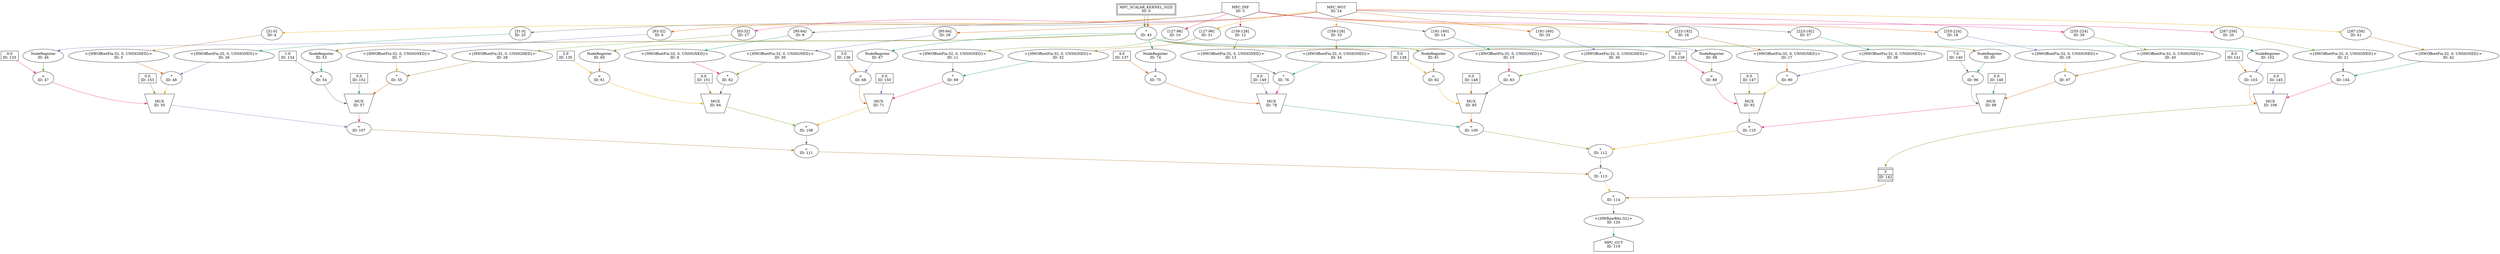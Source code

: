 digraph MultiPumpedConvolveKernel_final{
	NodeConstantRawBits133 [shape=box, label="0.0\nID: 133"];
	NodeInputMappedReg0 [shape=box, peripheries=2, label="MPC_SCALAR_KERNEL_SIZE\nID: 0"];
	NodeMul43 [label="*\nID: 43"];
	NodeRegister46 [label="NodeRegister\nID: 46"];
	NodeLt47 [label="<\nID: 47"];
	NodeConstantRawBits153 [shape=box, label="0.0\nID: 153"];
	NodeInput3 [shape=invhouse, label="MPC_INP\nID: 3"];
	NodeSlice4 [label="[31:0]\nID: 4"];
	NodeReinterpret5 [label="<{HWOffsetFix:32, 0, UNSIGNED}>\nID: 5"];
	NodeInput24 [shape=invhouse, label="MPC_WGT\nID: 24"];
	NodeSlice25 [label="[31:0]\nID: 25"];
	NodeReinterpret26 [label="<{HWOffsetFix:32, 0, UNSIGNED}>\nID: 26"];
	NodeMul48 [label="*\nID: 48"];
	NodeMux50 [shape=invtrapezium, label="MUX\nID: 50", height=0.5];
	NodeConstantRawBits134 [shape=box, label="1.0\nID: 134"];
	NodeRegister53 [label="NodeRegister\nID: 53"];
	NodeLt54 [label="<\nID: 54"];
	NodeConstantRawBits152 [shape=box, label="0.0\nID: 152"];
	NodeSlice6 [label="[63:32]\nID: 6"];
	NodeReinterpret7 [label="<{HWOffsetFix:32, 0, UNSIGNED}>\nID: 7"];
	NodeSlice27 [label="[63:32]\nID: 27"];
	NodeReinterpret28 [label="<{HWOffsetFix:32, 0, UNSIGNED}>\nID: 28"];
	NodeMul55 [label="*\nID: 55"];
	NodeMux57 [shape=invtrapezium, label="MUX\nID: 57", height=0.5];
	NodeAdd107 [label="+\nID: 107"];
	NodeConstantRawBits135 [shape=box, label="2.0\nID: 135"];
	NodeRegister60 [label="NodeRegister\nID: 60"];
	NodeLt61 [label="<\nID: 61"];
	NodeConstantRawBits151 [shape=box, label="0.0\nID: 151"];
	NodeSlice8 [label="[95:64]\nID: 8"];
	NodeReinterpret9 [label="<{HWOffsetFix:32, 0, UNSIGNED}>\nID: 9"];
	NodeSlice29 [label="[95:64]\nID: 29"];
	NodeReinterpret30 [label="<{HWOffsetFix:32, 0, UNSIGNED}>\nID: 30"];
	NodeMul62 [label="*\nID: 62"];
	NodeMux64 [shape=invtrapezium, label="MUX\nID: 64", height=0.5];
	NodeConstantRawBits136 [shape=box, label="3.0\nID: 136"];
	NodeRegister67 [label="NodeRegister\nID: 67"];
	NodeLt68 [label="<\nID: 68"];
	NodeConstantRawBits150 [shape=box, label="0.0\nID: 150"];
	NodeSlice10 [label="[127:96]\nID: 10"];
	NodeReinterpret11 [label="<{HWOffsetFix:32, 0, UNSIGNED}>\nID: 11"];
	NodeSlice31 [label="[127:96]\nID: 31"];
	NodeReinterpret32 [label="<{HWOffsetFix:32, 0, UNSIGNED}>\nID: 32"];
	NodeMul69 [label="*\nID: 69"];
	NodeMux71 [shape=invtrapezium, label="MUX\nID: 71", height=0.5];
	NodeAdd108 [label="+\nID: 108"];
	NodeAdd111 [label="+\nID: 111"];
	NodeConstantRawBits137 [shape=box, label="4.0\nID: 137"];
	NodeRegister74 [label="NodeRegister\nID: 74"];
	NodeLt75 [label="<\nID: 75"];
	NodeConstantRawBits149 [shape=box, label="0.0\nID: 149"];
	NodeSlice12 [label="[159:128]\nID: 12"];
	NodeReinterpret13 [label="<{HWOffsetFix:32, 0, UNSIGNED}>\nID: 13"];
	NodeSlice33 [label="[159:128]\nID: 33"];
	NodeReinterpret34 [label="<{HWOffsetFix:32, 0, UNSIGNED}>\nID: 34"];
	NodeMul76 [label="*\nID: 76"];
	NodeMux78 [shape=invtrapezium, label="MUX\nID: 78", height=0.5];
	NodeConstantRawBits138 [shape=box, label="5.0\nID: 138"];
	NodeRegister81 [label="NodeRegister\nID: 81"];
	NodeLt82 [label="<\nID: 82"];
	NodeConstantRawBits148 [shape=box, label="0.0\nID: 148"];
	NodeSlice14 [label="[191:160]\nID: 14"];
	NodeReinterpret15 [label="<{HWOffsetFix:32, 0, UNSIGNED}>\nID: 15"];
	NodeSlice35 [label="[191:160]\nID: 35"];
	NodeReinterpret36 [label="<{HWOffsetFix:32, 0, UNSIGNED}>\nID: 36"];
	NodeMul83 [label="*\nID: 83"];
	NodeMux85 [shape=invtrapezium, label="MUX\nID: 85", height=0.5];
	NodeAdd109 [label="+\nID: 109"];
	NodeConstantRawBits139 [shape=box, label="6.0\nID: 139"];
	NodeRegister88 [label="NodeRegister\nID: 88"];
	NodeLt89 [label="<\nID: 89"];
	NodeConstantRawBits147 [shape=box, label="0.0\nID: 147"];
	NodeSlice16 [label="[223:192]\nID: 16"];
	NodeReinterpret17 [label="<{HWOffsetFix:32, 0, UNSIGNED}>\nID: 17"];
	NodeSlice37 [label="[223:192]\nID: 37"];
	NodeReinterpret38 [label="<{HWOffsetFix:32, 0, UNSIGNED}>\nID: 38"];
	NodeMul90 [label="*\nID: 90"];
	NodeMux92 [shape=invtrapezium, label="MUX\nID: 92", height=0.5];
	NodeConstantRawBits140 [shape=box, label="7.0\nID: 140"];
	NodeRegister95 [label="NodeRegister\nID: 95"];
	NodeLt96 [label="<\nID: 96"];
	NodeConstantRawBits146 [shape=box, label="0.0\nID: 146"];
	NodeSlice18 [label="[255:224]\nID: 18"];
	NodeReinterpret19 [label="<{HWOffsetFix:32, 0, UNSIGNED}>\nID: 19"];
	NodeSlice39 [label="[255:224]\nID: 39"];
	NodeReinterpret40 [label="<{HWOffsetFix:32, 0, UNSIGNED}>\nID: 40"];
	NodeMul97 [label="*\nID: 97"];
	NodeMux99 [shape=invtrapezium, label="MUX\nID: 99", height=0.5];
	NodeAdd110 [label="+\nID: 110"];
	NodeAdd112 [label="+\nID: 112"];
	NodeAdd113 [label="+\nID: 113"];
	NodeConstantRawBits141 [shape=box, label="8.0\nID: 141"];
	NodeRegister102 [label="NodeRegister\nID: 102"];
	NodeLt103 [label="<\nID: 103"];
	NodeConstantRawBits145 [shape=box, label="0.0\nID: 145"];
	NodeSlice20 [label="[287:256]\nID: 20"];
	NodeReinterpret21 [label="<{HWOffsetFix:32, 0, UNSIGNED}>\nID: 21"];
	NodeSlice41 [label="[287:256]\nID: 41"];
	NodeReinterpret42 [label="<{HWOffsetFix:32, 0, UNSIGNED}>\nID: 42"];
	NodeMul104 [label="*\nID: 104"];
	NodeMux106 [shape=invtrapezium, label="MUX\nID: 106", height=0.5];
	NodeFIFO142 [shape=plaintext, label=<<TABLE BORDER="0" CELLSPACING="0" CELLBORDER="1"> <TR><TD></TD></TR><TR><TD>3</TD></TR><TR><TD>ID: 142</TD></TR> <TR><TD></TD></TR> </TABLE>>];
	NodeAdd114 [label="+\nID: 114"];
	NodeReinterpret120 [label="<{HWRawBits:32}>\nID: 120"];
	NodeOutput119 [shape=house, label="MPC_OUT\nID: 119"];
	NodeInputMappedReg0 -> NodeMul43[color="/dark28/1" photon_data="EDGE,SrcNode:0,SrcNodePort:MPC_SCALAR_KERNEL_SIZE"];
	NodeInputMappedReg0 -> NodeMul43[color="/dark28/2" photon_data="EDGE,SrcNode:0,SrcNodePort:MPC_SCALAR_KERNEL_SIZE"];
	NodeMul43 -> NodeRegister46[color="/dark28/3" photon_data="EDGE,SrcNode:43,SrcNodePort:result"];
	NodeConstantRawBits133 -> NodeLt47[color="/dark28/4" photon_data="EDGE,SrcNode:133,SrcNodePort:value"];
	NodeRegister46 -> NodeLt47[color="/dark28/5" photon_data="EDGE,SrcNode:46,SrcNodePort:output"];
	NodeInput3 -> NodeSlice4[color="/dark28/6" photon_data="EDGE,SrcNode:3,SrcNodePort:data"];
	NodeSlice4 -> NodeReinterpret5[color="/dark28/7" photon_data="EDGE,SrcNode:4,SrcNodePort:result"];
	NodeInput24 -> NodeSlice25[color="/dark28/8" photon_data="EDGE,SrcNode:24,SrcNodePort:data"];
	NodeSlice25 -> NodeReinterpret26[color="/dark28/1" photon_data="EDGE,SrcNode:25,SrcNodePort:result"];
	NodeReinterpret5 -> NodeMul48[color="/dark28/2" photon_data="EDGE,SrcNode:5,SrcNodePort:output"];
	NodeReinterpret26 -> NodeMul48[color="/dark28/3" photon_data="EDGE,SrcNode:26,SrcNodePort:output"];
	NodeLt47 -> NodeMux50[headport="w" color="/dark28/4" photon_data="EDGE,SrcNode:47,SrcNodePort:result"];
	NodeConstantRawBits153 -> NodeMux50[color="/dark28/5" photon_data="EDGE,SrcNode:153,SrcNodePort:value"];
	NodeMul48 -> NodeMux50[color="/dark28/6" photon_data="EDGE,SrcNode:48,SrcNodePort:result"];
	NodeMul43 -> NodeRegister53[color="/dark28/7" photon_data="EDGE,SrcNode:43,SrcNodePort:result"];
	NodeConstantRawBits134 -> NodeLt54[color="/dark28/8" photon_data="EDGE,SrcNode:134,SrcNodePort:value"];
	NodeRegister53 -> NodeLt54[color="/dark28/1" photon_data="EDGE,SrcNode:53,SrcNodePort:output"];
	NodeInput3 -> NodeSlice6[color="/dark28/2" photon_data="EDGE,SrcNode:3,SrcNodePort:data"];
	NodeSlice6 -> NodeReinterpret7[color="/dark28/3" photon_data="EDGE,SrcNode:6,SrcNodePort:result"];
	NodeInput24 -> NodeSlice27[color="/dark28/4" photon_data="EDGE,SrcNode:24,SrcNodePort:data"];
	NodeSlice27 -> NodeReinterpret28[color="/dark28/5" photon_data="EDGE,SrcNode:27,SrcNodePort:result"];
	NodeReinterpret7 -> NodeMul55[color="/dark28/6" photon_data="EDGE,SrcNode:7,SrcNodePort:output"];
	NodeReinterpret28 -> NodeMul55[color="/dark28/7" photon_data="EDGE,SrcNode:28,SrcNodePort:output"];
	NodeLt54 -> NodeMux57[headport="w" color="/dark28/8" photon_data="EDGE,SrcNode:54,SrcNodePort:result"];
	NodeConstantRawBits152 -> NodeMux57[color="/dark28/1" photon_data="EDGE,SrcNode:152,SrcNodePort:value"];
	NodeMul55 -> NodeMux57[color="/dark28/2" photon_data="EDGE,SrcNode:55,SrcNodePort:result"];
	NodeMux50 -> NodeAdd107[color="/dark28/3" photon_data="EDGE,SrcNode:50,SrcNodePort:result"];
	NodeMux57 -> NodeAdd107[color="/dark28/4" photon_data="EDGE,SrcNode:57,SrcNodePort:result"];
	NodeMul43 -> NodeRegister60[color="/dark28/5" photon_data="EDGE,SrcNode:43,SrcNodePort:result"];
	NodeConstantRawBits135 -> NodeLt61[color="/dark28/6" photon_data="EDGE,SrcNode:135,SrcNodePort:value"];
	NodeRegister60 -> NodeLt61[color="/dark28/7" photon_data="EDGE,SrcNode:60,SrcNodePort:output"];
	NodeInput3 -> NodeSlice8[color="/dark28/8" photon_data="EDGE,SrcNode:3,SrcNodePort:data"];
	NodeSlice8 -> NodeReinterpret9[color="/dark28/1" photon_data="EDGE,SrcNode:8,SrcNodePort:result"];
	NodeInput24 -> NodeSlice29[color="/dark28/2" photon_data="EDGE,SrcNode:24,SrcNodePort:data"];
	NodeSlice29 -> NodeReinterpret30[color="/dark28/3" photon_data="EDGE,SrcNode:29,SrcNodePort:result"];
	NodeReinterpret9 -> NodeMul62[color="/dark28/4" photon_data="EDGE,SrcNode:9,SrcNodePort:output"];
	NodeReinterpret30 -> NodeMul62[color="/dark28/5" photon_data="EDGE,SrcNode:30,SrcNodePort:output"];
	NodeLt61 -> NodeMux64[headport="w" color="/dark28/6" photon_data="EDGE,SrcNode:61,SrcNodePort:result"];
	NodeConstantRawBits151 -> NodeMux64[color="/dark28/7" photon_data="EDGE,SrcNode:151,SrcNodePort:value"];
	NodeMul62 -> NodeMux64[color="/dark28/8" photon_data="EDGE,SrcNode:62,SrcNodePort:result"];
	NodeMul43 -> NodeRegister67[color="/dark28/1" photon_data="EDGE,SrcNode:43,SrcNodePort:result"];
	NodeConstantRawBits136 -> NodeLt68[color="/dark28/2" photon_data="EDGE,SrcNode:136,SrcNodePort:value"];
	NodeRegister67 -> NodeLt68[color="/dark28/3" photon_data="EDGE,SrcNode:67,SrcNodePort:output"];
	NodeInput3 -> NodeSlice10[color="/dark28/4" photon_data="EDGE,SrcNode:3,SrcNodePort:data"];
	NodeSlice10 -> NodeReinterpret11[color="/dark28/5" photon_data="EDGE,SrcNode:10,SrcNodePort:result"];
	NodeInput24 -> NodeSlice31[color="/dark28/6" photon_data="EDGE,SrcNode:24,SrcNodePort:data"];
	NodeSlice31 -> NodeReinterpret32[color="/dark28/7" photon_data="EDGE,SrcNode:31,SrcNodePort:result"];
	NodeReinterpret11 -> NodeMul69[color="/dark28/8" photon_data="EDGE,SrcNode:11,SrcNodePort:output"];
	NodeReinterpret32 -> NodeMul69[color="/dark28/1" photon_data="EDGE,SrcNode:32,SrcNodePort:output"];
	NodeLt68 -> NodeMux71[headport="w" color="/dark28/2" photon_data="EDGE,SrcNode:68,SrcNodePort:result"];
	NodeConstantRawBits150 -> NodeMux71[color="/dark28/3" photon_data="EDGE,SrcNode:150,SrcNodePort:value"];
	NodeMul69 -> NodeMux71[color="/dark28/4" photon_data="EDGE,SrcNode:69,SrcNodePort:result"];
	NodeMux64 -> NodeAdd108[color="/dark28/5" photon_data="EDGE,SrcNode:64,SrcNodePort:result"];
	NodeMux71 -> NodeAdd108[color="/dark28/6" photon_data="EDGE,SrcNode:71,SrcNodePort:result"];
	NodeAdd107 -> NodeAdd111[color="/dark28/7" photon_data="EDGE,SrcNode:107,SrcNodePort:result"];
	NodeAdd108 -> NodeAdd111[color="/dark28/8" photon_data="EDGE,SrcNode:108,SrcNodePort:result"];
	NodeMul43 -> NodeRegister74[color="/dark28/1" photon_data="EDGE,SrcNode:43,SrcNodePort:result"];
	NodeConstantRawBits137 -> NodeLt75[color="/dark28/2" photon_data="EDGE,SrcNode:137,SrcNodePort:value"];
	NodeRegister74 -> NodeLt75[color="/dark28/3" photon_data="EDGE,SrcNode:74,SrcNodePort:output"];
	NodeInput3 -> NodeSlice12[color="/dark28/4" photon_data="EDGE,SrcNode:3,SrcNodePort:data"];
	NodeSlice12 -> NodeReinterpret13[color="/dark28/5" photon_data="EDGE,SrcNode:12,SrcNodePort:result"];
	NodeInput24 -> NodeSlice33[color="/dark28/6" photon_data="EDGE,SrcNode:24,SrcNodePort:data"];
	NodeSlice33 -> NodeReinterpret34[color="/dark28/7" photon_data="EDGE,SrcNode:33,SrcNodePort:result"];
	NodeReinterpret13 -> NodeMul76[color="/dark28/8" photon_data="EDGE,SrcNode:13,SrcNodePort:output"];
	NodeReinterpret34 -> NodeMul76[color="/dark28/1" photon_data="EDGE,SrcNode:34,SrcNodePort:output"];
	NodeLt75 -> NodeMux78[headport="w" color="/dark28/2" photon_data="EDGE,SrcNode:75,SrcNodePort:result"];
	NodeConstantRawBits149 -> NodeMux78[color="/dark28/3" photon_data="EDGE,SrcNode:149,SrcNodePort:value"];
	NodeMul76 -> NodeMux78[color="/dark28/4" photon_data="EDGE,SrcNode:76,SrcNodePort:result"];
	NodeMul43 -> NodeRegister81[color="/dark28/5" photon_data="EDGE,SrcNode:43,SrcNodePort:result"];
	NodeConstantRawBits138 -> NodeLt82[color="/dark28/6" photon_data="EDGE,SrcNode:138,SrcNodePort:value"];
	NodeRegister81 -> NodeLt82[color="/dark28/7" photon_data="EDGE,SrcNode:81,SrcNodePort:output"];
	NodeInput3 -> NodeSlice14[color="/dark28/8" photon_data="EDGE,SrcNode:3,SrcNodePort:data"];
	NodeSlice14 -> NodeReinterpret15[color="/dark28/1" photon_data="EDGE,SrcNode:14,SrcNodePort:result"];
	NodeInput24 -> NodeSlice35[color="/dark28/2" photon_data="EDGE,SrcNode:24,SrcNodePort:data"];
	NodeSlice35 -> NodeReinterpret36[color="/dark28/3" photon_data="EDGE,SrcNode:35,SrcNodePort:result"];
	NodeReinterpret15 -> NodeMul83[color="/dark28/4" photon_data="EDGE,SrcNode:15,SrcNodePort:output"];
	NodeReinterpret36 -> NodeMul83[color="/dark28/5" photon_data="EDGE,SrcNode:36,SrcNodePort:output"];
	NodeLt82 -> NodeMux85[headport="w" color="/dark28/6" photon_data="EDGE,SrcNode:82,SrcNodePort:result"];
	NodeConstantRawBits148 -> NodeMux85[color="/dark28/7" photon_data="EDGE,SrcNode:148,SrcNodePort:value"];
	NodeMul83 -> NodeMux85[color="/dark28/8" photon_data="EDGE,SrcNode:83,SrcNodePort:result"];
	NodeMux78 -> NodeAdd109[color="/dark28/1" photon_data="EDGE,SrcNode:78,SrcNodePort:result"];
	NodeMux85 -> NodeAdd109[color="/dark28/2" photon_data="EDGE,SrcNode:85,SrcNodePort:result"];
	NodeMul43 -> NodeRegister88[color="/dark28/3" photon_data="EDGE,SrcNode:43,SrcNodePort:result"];
	NodeConstantRawBits139 -> NodeLt89[color="/dark28/4" photon_data="EDGE,SrcNode:139,SrcNodePort:value"];
	NodeRegister88 -> NodeLt89[color="/dark28/5" photon_data="EDGE,SrcNode:88,SrcNodePort:output"];
	NodeInput3 -> NodeSlice16[color="/dark28/6" photon_data="EDGE,SrcNode:3,SrcNodePort:data"];
	NodeSlice16 -> NodeReinterpret17[color="/dark28/7" photon_data="EDGE,SrcNode:16,SrcNodePort:result"];
	NodeInput24 -> NodeSlice37[color="/dark28/8" photon_data="EDGE,SrcNode:24,SrcNodePort:data"];
	NodeSlice37 -> NodeReinterpret38[color="/dark28/1" photon_data="EDGE,SrcNode:37,SrcNodePort:result"];
	NodeReinterpret17 -> NodeMul90[color="/dark28/2" photon_data="EDGE,SrcNode:17,SrcNodePort:output"];
	NodeReinterpret38 -> NodeMul90[color="/dark28/3" photon_data="EDGE,SrcNode:38,SrcNodePort:output"];
	NodeLt89 -> NodeMux92[headport="w" color="/dark28/4" photon_data="EDGE,SrcNode:89,SrcNodePort:result"];
	NodeConstantRawBits147 -> NodeMux92[color="/dark28/5" photon_data="EDGE,SrcNode:147,SrcNodePort:value"];
	NodeMul90 -> NodeMux92[color="/dark28/6" photon_data="EDGE,SrcNode:90,SrcNodePort:result"];
	NodeMul43 -> NodeRegister95[color="/dark28/7" photon_data="EDGE,SrcNode:43,SrcNodePort:result"];
	NodeConstantRawBits140 -> NodeLt96[color="/dark28/8" photon_data="EDGE,SrcNode:140,SrcNodePort:value"];
	NodeRegister95 -> NodeLt96[color="/dark28/1" photon_data="EDGE,SrcNode:95,SrcNodePort:output"];
	NodeInput3 -> NodeSlice18[color="/dark28/2" photon_data="EDGE,SrcNode:3,SrcNodePort:data"];
	NodeSlice18 -> NodeReinterpret19[color="/dark28/3" photon_data="EDGE,SrcNode:18,SrcNodePort:result"];
	NodeInput24 -> NodeSlice39[color="/dark28/4" photon_data="EDGE,SrcNode:24,SrcNodePort:data"];
	NodeSlice39 -> NodeReinterpret40[color="/dark28/5" photon_data="EDGE,SrcNode:39,SrcNodePort:result"];
	NodeReinterpret19 -> NodeMul97[color="/dark28/6" photon_data="EDGE,SrcNode:19,SrcNodePort:output"];
	NodeReinterpret40 -> NodeMul97[color="/dark28/7" photon_data="EDGE,SrcNode:40,SrcNodePort:output"];
	NodeLt96 -> NodeMux99[headport="w" color="/dark28/8" photon_data="EDGE,SrcNode:96,SrcNodePort:result"];
	NodeConstantRawBits146 -> NodeMux99[color="/dark28/1" photon_data="EDGE,SrcNode:146,SrcNodePort:value"];
	NodeMul97 -> NodeMux99[color="/dark28/2" photon_data="EDGE,SrcNode:97,SrcNodePort:result"];
	NodeMux92 -> NodeAdd110[color="/dark28/3" photon_data="EDGE,SrcNode:92,SrcNodePort:result"];
	NodeMux99 -> NodeAdd110[color="/dark28/4" photon_data="EDGE,SrcNode:99,SrcNodePort:result"];
	NodeAdd109 -> NodeAdd112[color="/dark28/5" photon_data="EDGE,SrcNode:109,SrcNodePort:result"];
	NodeAdd110 -> NodeAdd112[color="/dark28/6" photon_data="EDGE,SrcNode:110,SrcNodePort:result"];
	NodeAdd111 -> NodeAdd113[color="/dark28/7" photon_data="EDGE,SrcNode:111,SrcNodePort:result"];
	NodeAdd112 -> NodeAdd113[color="/dark28/8" photon_data="EDGE,SrcNode:112,SrcNodePort:result"];
	NodeMul43 -> NodeRegister102[color="/dark28/1" photon_data="EDGE,SrcNode:43,SrcNodePort:result"];
	NodeConstantRawBits141 -> NodeLt103[color="/dark28/2" photon_data="EDGE,SrcNode:141,SrcNodePort:value"];
	NodeRegister102 -> NodeLt103[color="/dark28/3" photon_data="EDGE,SrcNode:102,SrcNodePort:output"];
	NodeInput3 -> NodeSlice20[color="/dark28/4" photon_data="EDGE,SrcNode:3,SrcNodePort:data"];
	NodeSlice20 -> NodeReinterpret21[color="/dark28/5" photon_data="EDGE,SrcNode:20,SrcNodePort:result"];
	NodeInput24 -> NodeSlice41[color="/dark28/6" photon_data="EDGE,SrcNode:24,SrcNodePort:data"];
	NodeSlice41 -> NodeReinterpret42[color="/dark28/7" photon_data="EDGE,SrcNode:41,SrcNodePort:result"];
	NodeReinterpret21 -> NodeMul104[color="/dark28/8" photon_data="EDGE,SrcNode:21,SrcNodePort:output"];
	NodeReinterpret42 -> NodeMul104[color="/dark28/1" photon_data="EDGE,SrcNode:42,SrcNodePort:output"];
	NodeLt103 -> NodeMux106[headport="w" color="/dark28/2" photon_data="EDGE,SrcNode:103,SrcNodePort:result"];
	NodeConstantRawBits145 -> NodeMux106[color="/dark28/3" photon_data="EDGE,SrcNode:145,SrcNodePort:value"];
	NodeMul104 -> NodeMux106[color="/dark28/4" photon_data="EDGE,SrcNode:104,SrcNodePort:result"];
	NodeMux106 -> NodeFIFO142[headport="n" color="/dark28/5" photon_data="EDGE,SrcNode:106,SrcNodePort:result"];
	NodeAdd113 -> NodeAdd114[color="/dark28/6" photon_data="EDGE,SrcNode:113,SrcNodePort:result"];
	NodeFIFO142 -> NodeAdd114[tailport="s" color="/dark28/7" photon_data="EDGE,SrcNode:142,SrcNodePort:output"];
	NodeAdd114 -> NodeReinterpret120[color="/dark28/8" photon_data="EDGE,SrcNode:114,SrcNodePort:result"];
	NodeReinterpret120 -> NodeOutput119[color="/dark28/1" photon_data="EDGE,SrcNode:120,SrcNodePort:output"];
}
